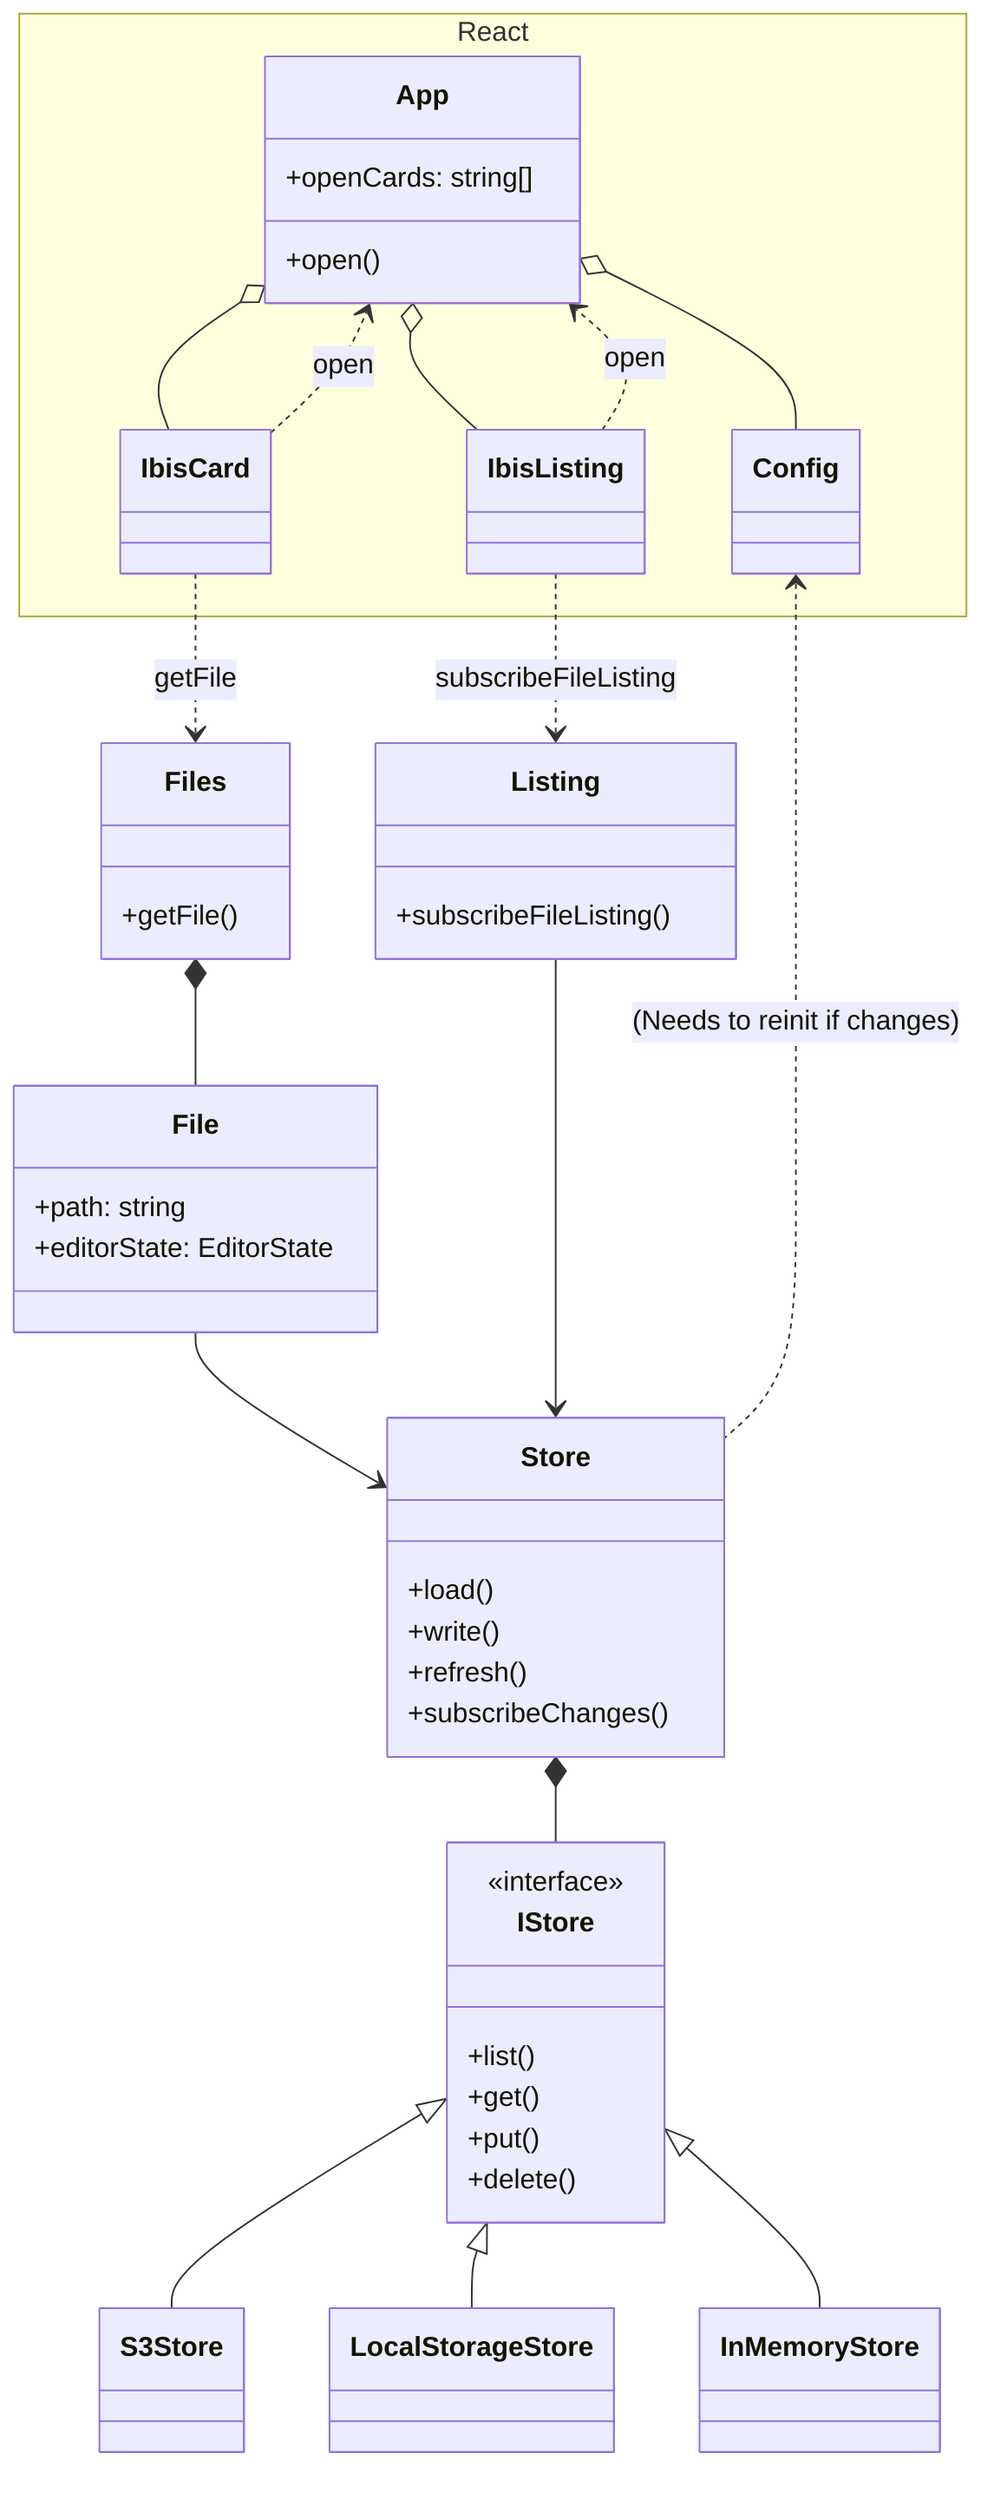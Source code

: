 classDiagram
  class IStore {
    <<interface>>
    +list()
    +get()
    +put()
    +delete()
  }

  IStore <|-- S3Store
  IStore <|-- LocalStorageStore
  IStore <|-- InMemoryStore

  Store *-- IStore
  class Store {
    +load()
    +write()
    +refresh()
    +subscribeChanges()
  }

  class File {
    +path: string
    +editorState: EditorState
  }

  File --> Store
  Files *-- File

  class Files {
    +getFile()
  }

  class Listing {
    +subscribeFileListing()
  }

  Listing --> Store

  namespace React {
    class App {
      +openCards: string[]
      +open()
    }

    class IbisCard
    class IbisListing
    class Config
  }


    App o-- Config
  App o-- IbisCard
  IbisCard ..> App: open
  App o-- IbisListing
  IbisListing ..> App: open

  IbisCard ..> Files: getFile
  IbisListing ..> Listing: subscribeFileListing

  Config <.. Store: (Needs to reinit if changes)